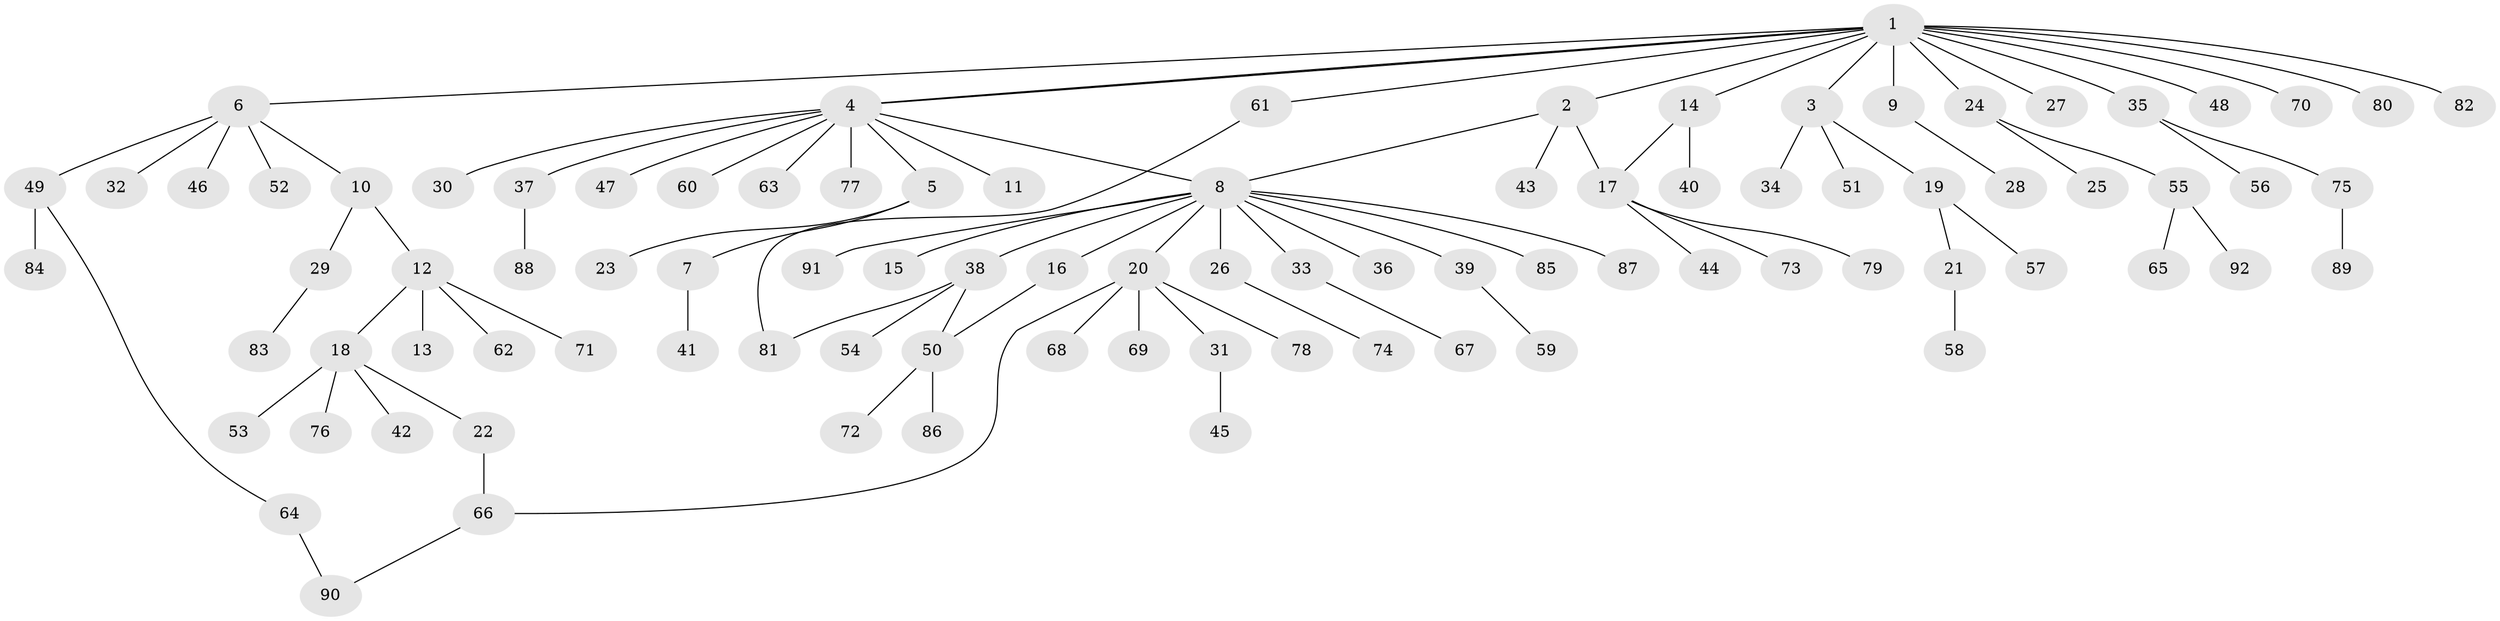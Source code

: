 // coarse degree distribution, {3: 0.15217391304347827, 4: 0.043478260869565216, 1: 0.5652173913043478, 2: 0.17391304347826086, 12: 0.021739130434782608, 8: 0.021739130434782608, 11: 0.021739130434782608}
// Generated by graph-tools (version 1.1) at 2025/36/03/04/25 23:36:58]
// undirected, 92 vertices, 98 edges
graph export_dot {
  node [color=gray90,style=filled];
  1;
  2;
  3;
  4;
  5;
  6;
  7;
  8;
  9;
  10;
  11;
  12;
  13;
  14;
  15;
  16;
  17;
  18;
  19;
  20;
  21;
  22;
  23;
  24;
  25;
  26;
  27;
  28;
  29;
  30;
  31;
  32;
  33;
  34;
  35;
  36;
  37;
  38;
  39;
  40;
  41;
  42;
  43;
  44;
  45;
  46;
  47;
  48;
  49;
  50;
  51;
  52;
  53;
  54;
  55;
  56;
  57;
  58;
  59;
  60;
  61;
  62;
  63;
  64;
  65;
  66;
  67;
  68;
  69;
  70;
  71;
  72;
  73;
  74;
  75;
  76;
  77;
  78;
  79;
  80;
  81;
  82;
  83;
  84;
  85;
  86;
  87;
  88;
  89;
  90;
  91;
  92;
  1 -- 2;
  1 -- 3;
  1 -- 4;
  1 -- 4;
  1 -- 6;
  1 -- 9;
  1 -- 14;
  1 -- 24;
  1 -- 27;
  1 -- 35;
  1 -- 48;
  1 -- 61;
  1 -- 70;
  1 -- 80;
  1 -- 82;
  2 -- 8;
  2 -- 17;
  2 -- 43;
  3 -- 19;
  3 -- 34;
  3 -- 51;
  4 -- 5;
  4 -- 8;
  4 -- 11;
  4 -- 30;
  4 -- 37;
  4 -- 47;
  4 -- 60;
  4 -- 63;
  4 -- 77;
  5 -- 7;
  5 -- 23;
  6 -- 10;
  6 -- 32;
  6 -- 46;
  6 -- 49;
  6 -- 52;
  7 -- 41;
  8 -- 15;
  8 -- 16;
  8 -- 20;
  8 -- 26;
  8 -- 33;
  8 -- 36;
  8 -- 38;
  8 -- 39;
  8 -- 85;
  8 -- 87;
  8 -- 91;
  9 -- 28;
  10 -- 12;
  10 -- 29;
  12 -- 13;
  12 -- 18;
  12 -- 62;
  12 -- 71;
  14 -- 17;
  14 -- 40;
  16 -- 50;
  17 -- 44;
  17 -- 73;
  17 -- 79;
  18 -- 22;
  18 -- 42;
  18 -- 53;
  18 -- 76;
  19 -- 21;
  19 -- 57;
  20 -- 31;
  20 -- 66;
  20 -- 68;
  20 -- 69;
  20 -- 78;
  21 -- 58;
  22 -- 66;
  24 -- 25;
  24 -- 55;
  26 -- 74;
  29 -- 83;
  31 -- 45;
  33 -- 67;
  35 -- 56;
  35 -- 75;
  37 -- 88;
  38 -- 50;
  38 -- 54;
  38 -- 81;
  39 -- 59;
  49 -- 64;
  49 -- 84;
  50 -- 72;
  50 -- 86;
  55 -- 65;
  55 -- 92;
  61 -- 81;
  64 -- 90;
  66 -- 90;
  75 -- 89;
}
